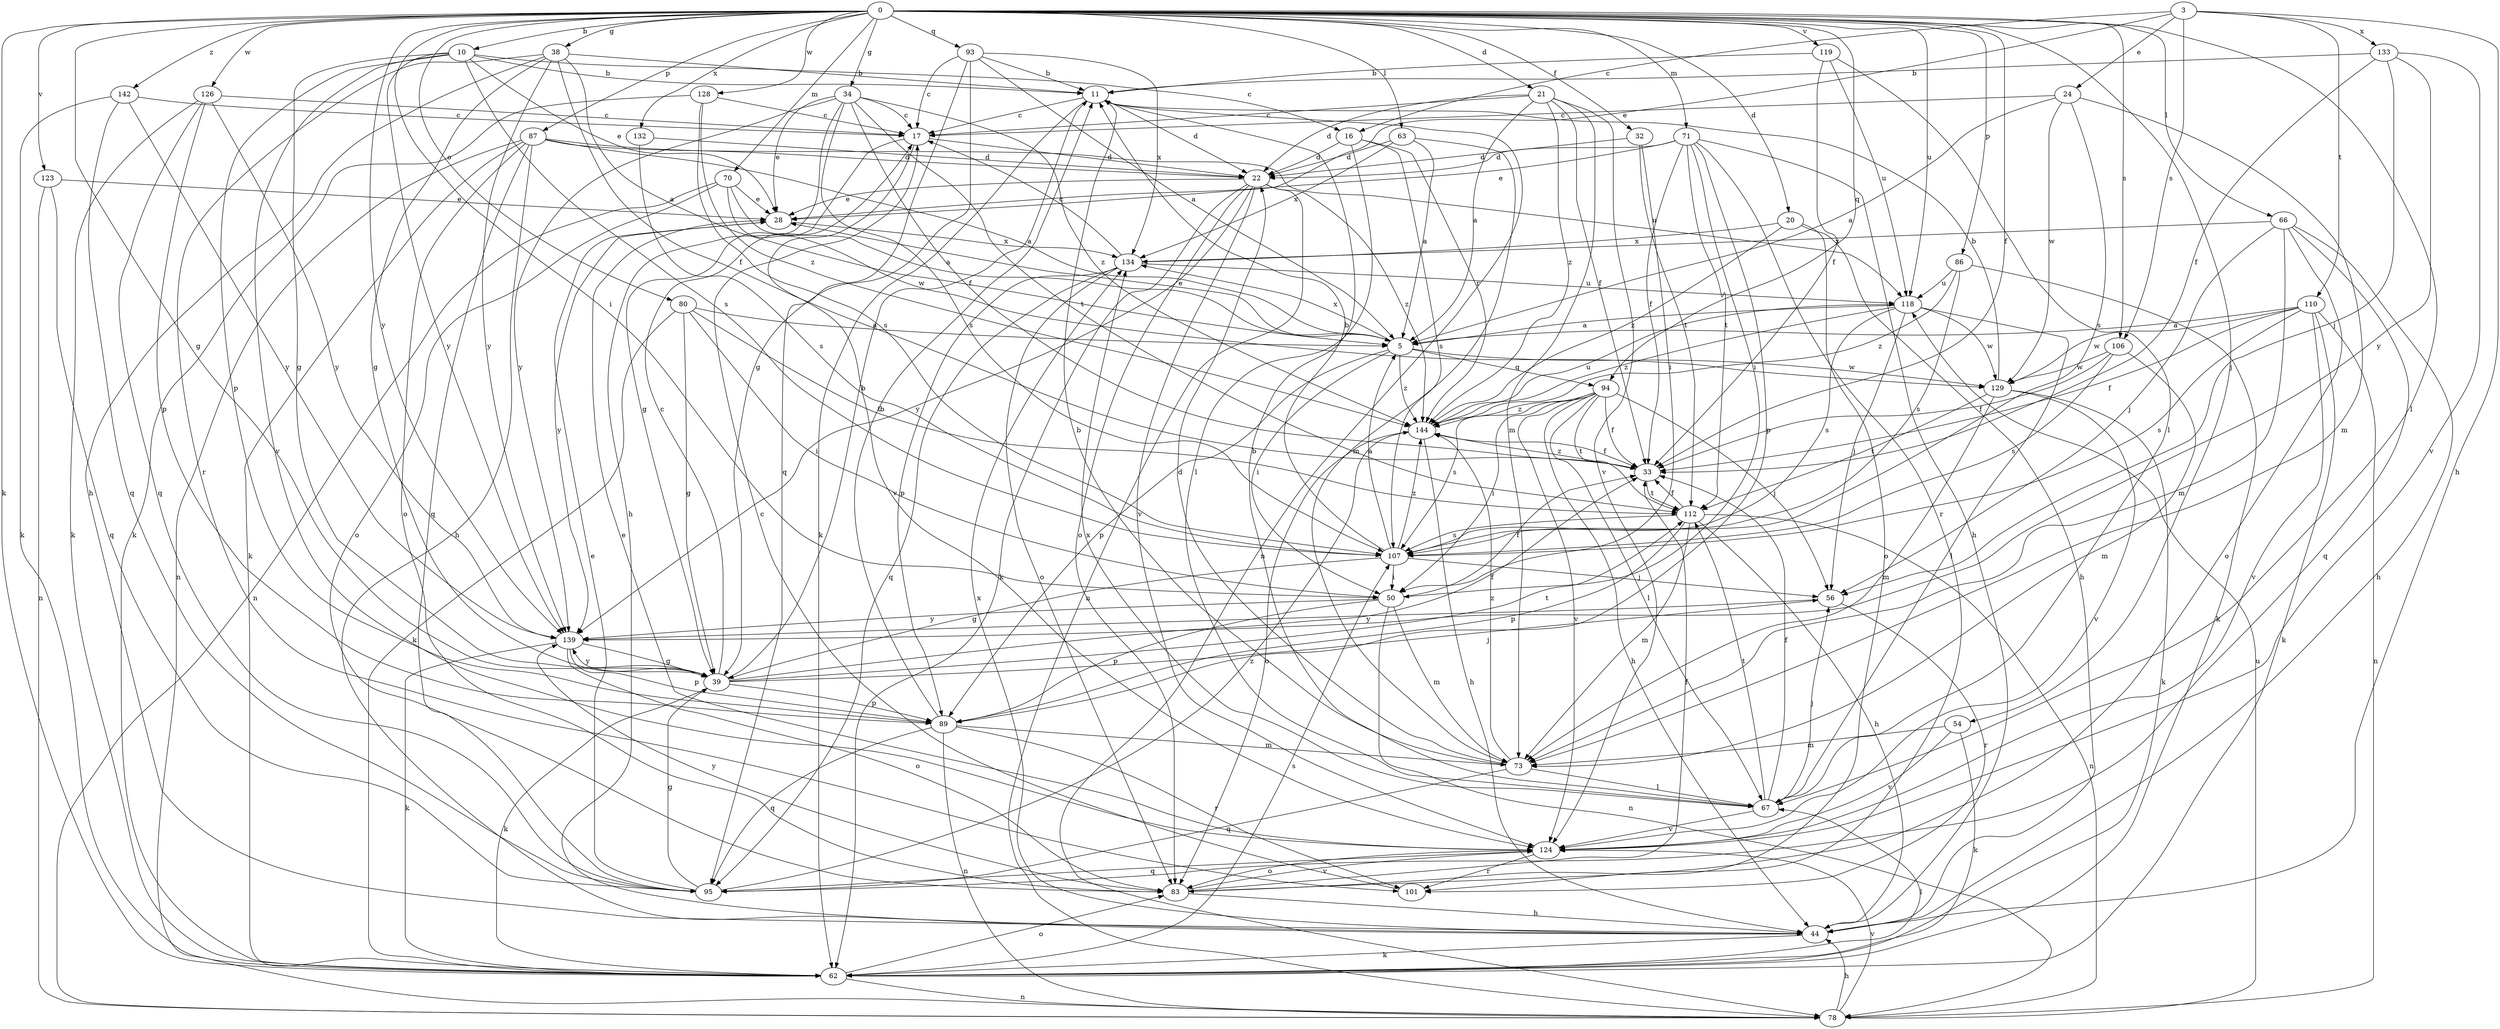 strict digraph  {
0;
3;
5;
10;
11;
16;
17;
20;
21;
22;
24;
28;
32;
33;
34;
38;
39;
44;
50;
54;
56;
62;
63;
66;
67;
70;
71;
73;
78;
80;
83;
86;
87;
89;
93;
94;
95;
101;
106;
107;
110;
112;
118;
119;
123;
124;
126;
128;
129;
132;
133;
134;
139;
142;
144;
0 -> 10  [label=b];
0 -> 20  [label=d];
0 -> 21  [label=d];
0 -> 32  [label=f];
0 -> 33  [label=f];
0 -> 34  [label=g];
0 -> 38  [label=g];
0 -> 39  [label=g];
0 -> 50  [label=i];
0 -> 54  [label=j];
0 -> 62  [label=k];
0 -> 63  [label=l];
0 -> 66  [label=l];
0 -> 67  [label=l];
0 -> 70  [label=m];
0 -> 71  [label=m];
0 -> 80  [label=o];
0 -> 86  [label=p];
0 -> 87  [label=p];
0 -> 93  [label=q];
0 -> 94  [label=q];
0 -> 106  [label=s];
0 -> 118  [label=u];
0 -> 119  [label=v];
0 -> 123  [label=v];
0 -> 126  [label=w];
0 -> 128  [label=w];
0 -> 132  [label=x];
0 -> 139  [label=y];
0 -> 142  [label=z];
3 -> 16  [label=c];
3 -> 24  [label=e];
3 -> 28  [label=e];
3 -> 44  [label=h];
3 -> 106  [label=s];
3 -> 110  [label=t];
3 -> 133  [label=x];
5 -> 28  [label=e];
5 -> 50  [label=i];
5 -> 89  [label=p];
5 -> 94  [label=q];
5 -> 129  [label=w];
5 -> 134  [label=x];
5 -> 144  [label=z];
10 -> 11  [label=b];
10 -> 16  [label=c];
10 -> 28  [label=e];
10 -> 39  [label=g];
10 -> 89  [label=p];
10 -> 107  [label=s];
10 -> 124  [label=v];
10 -> 139  [label=y];
11 -> 17  [label=c];
11 -> 22  [label=d];
11 -> 62  [label=k];
11 -> 78  [label=n];
16 -> 22  [label=d];
16 -> 67  [label=l];
16 -> 107  [label=s];
16 -> 144  [label=r];
17 -> 22  [label=d];
17 -> 39  [label=g];
17 -> 124  [label=v];
20 -> 44  [label=h];
20 -> 83  [label=o];
20 -> 134  [label=x];
20 -> 144  [label=z];
21 -> 5  [label=a];
21 -> 17  [label=c];
21 -> 22  [label=d];
21 -> 33  [label=f];
21 -> 73  [label=m];
21 -> 124  [label=v];
21 -> 144  [label=z];
22 -> 28  [label=e];
22 -> 62  [label=k];
22 -> 78  [label=n];
22 -> 83  [label=o];
22 -> 124  [label=v];
22 -> 139  [label=y];
22 -> 144  [label=z];
24 -> 5  [label=a];
24 -> 17  [label=c];
24 -> 73  [label=m];
24 -> 107  [label=s];
24 -> 129  [label=w];
28 -> 134  [label=x];
28 -> 139  [label=y];
32 -> 22  [label=d];
32 -> 50  [label=i];
32 -> 112  [label=t];
33 -> 112  [label=t];
33 -> 144  [label=z];
34 -> 17  [label=c];
34 -> 28  [label=e];
34 -> 33  [label=f];
34 -> 44  [label=h];
34 -> 107  [label=s];
34 -> 112  [label=t];
34 -> 139  [label=y];
34 -> 144  [label=z];
38 -> 5  [label=a];
38 -> 11  [label=b];
38 -> 33  [label=f];
38 -> 39  [label=g];
38 -> 44  [label=h];
38 -> 101  [label=r];
38 -> 139  [label=y];
39 -> 11  [label=b];
39 -> 17  [label=c];
39 -> 33  [label=f];
39 -> 56  [label=j];
39 -> 62  [label=k];
39 -> 89  [label=p];
39 -> 112  [label=t];
39 -> 139  [label=y];
44 -> 62  [label=k];
44 -> 134  [label=x];
50 -> 33  [label=f];
50 -> 73  [label=m];
50 -> 78  [label=n];
50 -> 89  [label=p];
50 -> 139  [label=y];
54 -> 62  [label=k];
54 -> 73  [label=m];
54 -> 124  [label=v];
56 -> 101  [label=r];
56 -> 139  [label=y];
62 -> 67  [label=l];
62 -> 78  [label=n];
62 -> 83  [label=o];
62 -> 107  [label=s];
63 -> 5  [label=a];
63 -> 22  [label=d];
63 -> 73  [label=m];
63 -> 134  [label=x];
66 -> 44  [label=h];
66 -> 56  [label=j];
66 -> 73  [label=m];
66 -> 83  [label=o];
66 -> 95  [label=q];
66 -> 134  [label=x];
67 -> 11  [label=b];
67 -> 33  [label=f];
67 -> 56  [label=j];
67 -> 112  [label=t];
67 -> 124  [label=v];
67 -> 134  [label=x];
70 -> 5  [label=a];
70 -> 28  [label=e];
70 -> 78  [label=n];
70 -> 83  [label=o];
70 -> 129  [label=w];
71 -> 22  [label=d];
71 -> 28  [label=e];
71 -> 33  [label=f];
71 -> 44  [label=h];
71 -> 50  [label=i];
71 -> 89  [label=p];
71 -> 101  [label=r];
71 -> 112  [label=t];
73 -> 11  [label=b];
73 -> 22  [label=d];
73 -> 67  [label=l];
73 -> 95  [label=q];
73 -> 144  [label=z];
78 -> 44  [label=h];
78 -> 118  [label=u];
78 -> 124  [label=v];
80 -> 5  [label=a];
80 -> 39  [label=g];
80 -> 50  [label=i];
80 -> 62  [label=k];
80 -> 112  [label=t];
83 -> 33  [label=f];
83 -> 44  [label=h];
83 -> 124  [label=v];
83 -> 139  [label=y];
86 -> 62  [label=k];
86 -> 107  [label=s];
86 -> 118  [label=u];
86 -> 144  [label=z];
87 -> 5  [label=a];
87 -> 22  [label=d];
87 -> 44  [label=h];
87 -> 62  [label=k];
87 -> 78  [label=n];
87 -> 83  [label=o];
87 -> 95  [label=q];
87 -> 118  [label=u];
89 -> 11  [label=b];
89 -> 73  [label=m];
89 -> 78  [label=n];
89 -> 95  [label=q];
89 -> 101  [label=r];
93 -> 5  [label=a];
93 -> 11  [label=b];
93 -> 17  [label=c];
93 -> 39  [label=g];
93 -> 95  [label=q];
93 -> 134  [label=x];
94 -> 33  [label=f];
94 -> 44  [label=h];
94 -> 50  [label=i];
94 -> 56  [label=j];
94 -> 67  [label=l];
94 -> 107  [label=s];
94 -> 112  [label=t];
94 -> 124  [label=v];
94 -> 144  [label=z];
95 -> 28  [label=e];
95 -> 39  [label=g];
95 -> 144  [label=z];
101 -> 17  [label=c];
106 -> 33  [label=f];
106 -> 73  [label=m];
106 -> 107  [label=s];
106 -> 129  [label=w];
107 -> 5  [label=a];
107 -> 11  [label=b];
107 -> 39  [label=g];
107 -> 50  [label=i];
107 -> 56  [label=j];
107 -> 144  [label=z];
110 -> 5  [label=a];
110 -> 33  [label=f];
110 -> 62  [label=k];
110 -> 78  [label=n];
110 -> 107  [label=s];
110 -> 124  [label=v];
110 -> 129  [label=w];
112 -> 33  [label=f];
112 -> 44  [label=h];
112 -> 73  [label=m];
112 -> 78  [label=n];
112 -> 89  [label=p];
112 -> 107  [label=s];
118 -> 5  [label=a];
118 -> 56  [label=j];
118 -> 67  [label=l];
118 -> 107  [label=s];
118 -> 129  [label=w];
118 -> 144  [label=z];
119 -> 11  [label=b];
119 -> 33  [label=f];
119 -> 67  [label=l];
119 -> 118  [label=u];
123 -> 28  [label=e];
123 -> 78  [label=n];
123 -> 95  [label=q];
124 -> 28  [label=e];
124 -> 83  [label=o];
124 -> 95  [label=q];
124 -> 101  [label=r];
126 -> 17  [label=c];
126 -> 62  [label=k];
126 -> 89  [label=p];
126 -> 95  [label=q];
126 -> 139  [label=y];
128 -> 17  [label=c];
128 -> 62  [label=k];
128 -> 107  [label=s];
128 -> 144  [label=z];
129 -> 11  [label=b];
129 -> 62  [label=k];
129 -> 73  [label=m];
129 -> 112  [label=t];
129 -> 124  [label=v];
132 -> 22  [label=d];
132 -> 107  [label=s];
133 -> 11  [label=b];
133 -> 33  [label=f];
133 -> 56  [label=j];
133 -> 124  [label=v];
133 -> 139  [label=y];
134 -> 17  [label=c];
134 -> 83  [label=o];
134 -> 89  [label=p];
134 -> 95  [label=q];
134 -> 118  [label=u];
139 -> 39  [label=g];
139 -> 62  [label=k];
139 -> 83  [label=o];
139 -> 89  [label=p];
142 -> 17  [label=c];
142 -> 62  [label=k];
142 -> 95  [label=q];
142 -> 139  [label=y];
144 -> 33  [label=f];
144 -> 44  [label=h];
144 -> 83  [label=o];
144 -> 118  [label=u];
}
